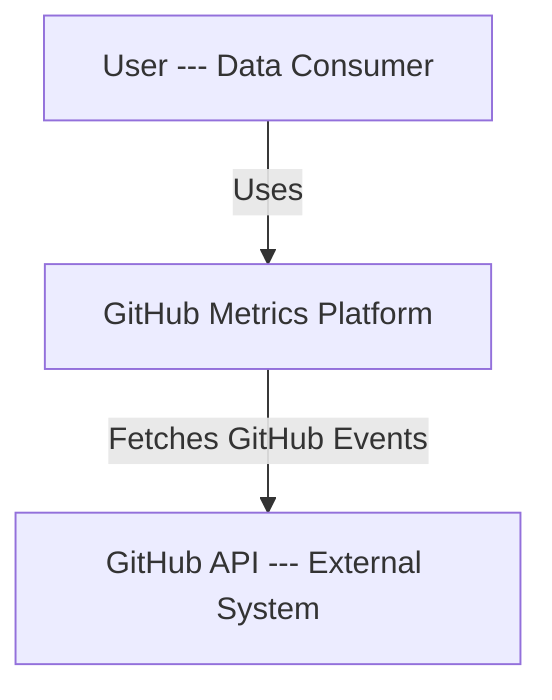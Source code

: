 graph TD
    User[User --- Data Consumer]
    System[GitHub Metrics Platform]
    GitHubAPI[GitHub API --- External System]

    User -->|Uses| System
    System -->|Fetches GitHub Events| GitHubAPI